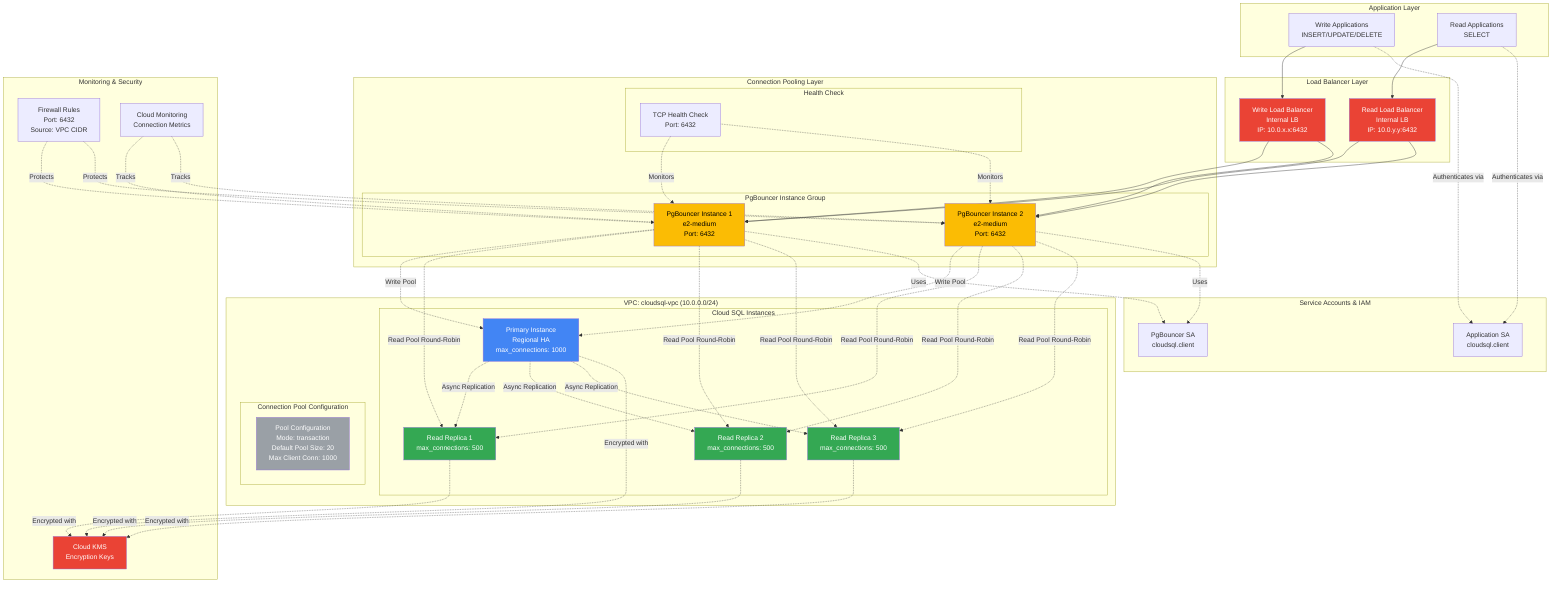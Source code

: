 graph TB
    subgraph "Application Layer"
        WriteApp[Write Applications<br/>INSERT/UPDATE/DELETE]
        ReadApp[Read Applications<br/>SELECT]
    end
    
    subgraph "Load Balancer Layer"
        WriteLB[Write Load Balancer<br/>Internal LB<br/>IP: 10.0.x.x:6432]
        ReadLB[Read Load Balancer<br/>Internal LB<br/>IP: 10.0.y.y:6432]
    end
    
    subgraph "Connection Pooling Layer"
        subgraph "PgBouncer Instance Group"
            PgBouncer1[PgBouncer Instance 1<br/>e2-medium<br/>Port: 6432]
            PgBouncer2[PgBouncer Instance 2<br/>e2-medium<br/>Port: 6432]
        end
        
        subgraph "Health Check"
            HealthCheck[TCP Health Check<br/>Port: 6432]
        end
    end
    
    subgraph "VPC: cloudsql-vpc (10.0.0.0/24)"
        subgraph "Cloud SQL Instances"
            Primary[Primary Instance<br/>Regional HA<br/>max_connections: 1000]
            Replica1[Read Replica 1<br/>max_connections: 500]
            Replica2[Read Replica 2<br/>max_connections: 500]
            Replica3[Read Replica 3<br/>max_connections: 500]
        end
        
        subgraph "Connection Pool Configuration"
            PoolConfig[Pool Configuration<br/>Mode: transaction<br/>Default Pool Size: 20<br/>Max Client Conn: 1000]
        end
    end
    
    subgraph "Service Accounts & IAM"
        PgBouncerSA[PgBouncer SA<br/>cloudsql.client]
        AppSA[Application SA<br/>cloudsql.client]
    end
    
    subgraph "Monitoring & Security"
        Firewall[Firewall Rules<br/>Port: 6432<br/>Source: VPC CIDR]
        KMS[Cloud KMS<br/>Encryption Keys]
        Monitoring[Cloud Monitoring<br/>Connection Metrics]
    end
    
    WriteApp --> WriteLB
    ReadApp --> ReadLB
    
    WriteLB --> PgBouncer1
    WriteLB --> PgBouncer2
    ReadLB --> PgBouncer1
    ReadLB --> PgBouncer2
    
    PgBouncer1 -.->|Write Pool| Primary
    PgBouncer2 -.->|Write Pool| Primary
    
    PgBouncer1 -.->|Read Pool Round-Robin| Replica1
    PgBouncer1 -.->|Read Pool Round-Robin| Replica2
    PgBouncer1 -.->|Read Pool Round-Robin| Replica3
    
    PgBouncer2 -.->|Read Pool Round-Robin| Replica1
    PgBouncer2 -.->|Read Pool Round-Robin| Replica2
    PgBouncer2 -.->|Read Pool Round-Robin| Replica3
    
    Primary -.->|Async Replication| Replica1
    Primary -.->|Async Replication| Replica2
    Primary -.->|Async Replication| Replica3
    
    HealthCheck -.->|Monitors| PgBouncer1
    HealthCheck -.->|Monitors| PgBouncer2
    
    PgBouncer1 -.->|Uses| PgBouncerSA
    PgBouncer2 -.->|Uses| PgBouncerSA
    WriteApp -.->|Authenticates via| AppSA
    ReadApp -.->|Authenticates via| AppSA
    
    Primary -.->|Encrypted with| KMS
    Replica1 -.->|Encrypted with| KMS
    Replica2 -.->|Encrypted with| KMS
    Replica3 -.->|Encrypted with| KMS
    
    Monitoring -.->|Tracks| PgBouncer1
    Monitoring -.->|Tracks| PgBouncer2
    Firewall -.->|Protects| PgBouncer1
    Firewall -.->|Protects| PgBouncer2
    
    style Primary fill:#4285f4,color:#fff
    style Replica1 fill:#34a853,color:#fff
    style Replica2 fill:#34a853,color:#fff
    style Replica3 fill:#34a853,color:#fff
    style PgBouncer1 fill:#fbbc04,color:#000
    style PgBouncer2 fill:#fbbc04,color:#000
    style WriteLB fill:#ea4335,color:#fff
    style ReadLB fill:#ea4335,color:#fff
    style KMS fill:#ea4335,color:#fff
    style PoolConfig fill:#9aa0a6,color:#fff
